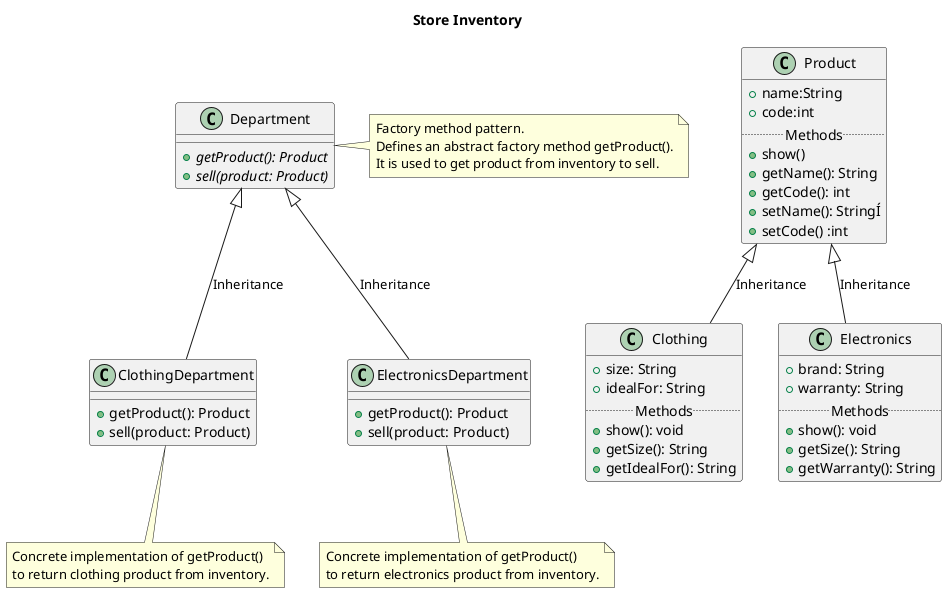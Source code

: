 @startuml

title Store Inventory

class Product {
    +name:String
    +code:int
    .. Methods ..
    +show()
    +getName(): String
    +getCode(): int
    +setName(): StringÍ
     +setCode() :int
}

class Clothing {
    +size: String
    +idealFor: String
    .. Methods ..
    +show(): void
    +getSize(): String
    +getIdealFor(): String
}

 
class Electronics {
    +brand: String
    +warranty: String
    .. Methods ..
    +show(): void
    +getSize(): String
    +getWarranty(): String
}

Product <|-- Clothing: Inheritance
Product <|-- Electronics: Inheritance

class Department {
    {abstract} +getProduct(): Product
    {abstract} +sell(product: Product)
}

class ClothingDepartment {
    +getProduct(): Product
    +sell(product: Product)
}

class ElectronicsDepartment {
    +getProduct(): Product
    +sell(product: Product)
}

Department <|-- ClothingDepartment: Inheritance
Department <|-- ElectronicsDepartment: Inheritance

note right of Department: Factory method pattern.\nDefines an abstract factory method getProduct().\nIt is used to get product from inventory to sell.

note bottom of ClothingDepartment: Concrete implementation of getProduct()\nto return clothing product from inventory.

note bottom of ElectronicsDepartment: Concrete implementation of getProduct()\nto return electronics product from inventory.


@enduml